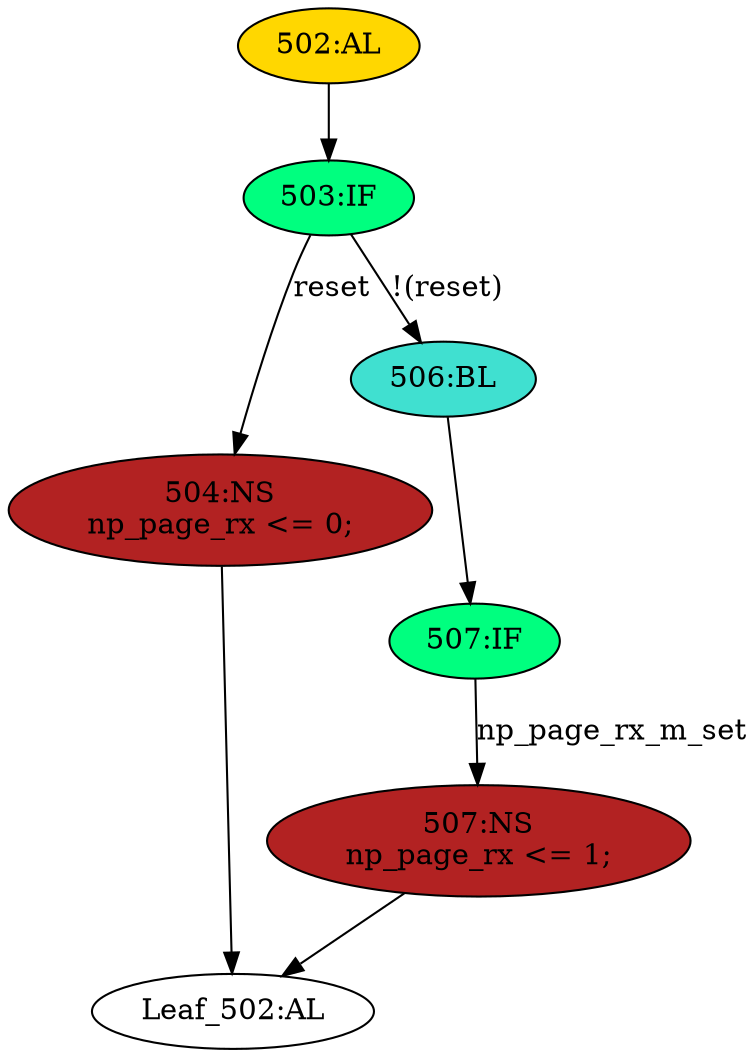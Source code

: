 strict digraph "" {
	node [label="\N"];
	"Leaf_502:AL"	 [def_var="['np_page_rx']",
		label="Leaf_502:AL"];
	"504:NS"	 [ast="<pyverilog.vparser.ast.NonblockingSubstitution object at 0x7f1980a56ed0>",
		fillcolor=firebrick,
		label="504:NS
np_page_rx <= 0;",
		statements="[<pyverilog.vparser.ast.NonblockingSubstitution object at 0x7f1980a56ed0>]",
		style=filled,
		typ=NonblockingSubstitution];
	"504:NS" -> "Leaf_502:AL"	 [cond="[]",
		lineno=None];
	"506:BL"	 [ast="<pyverilog.vparser.ast.Block object at 0x7f1980a5d050>",
		fillcolor=turquoise,
		label="506:BL",
		statements="[]",
		style=filled,
		typ=Block];
	"507:IF"	 [ast="<pyverilog.vparser.ast.IfStatement object at 0x7f1980a5d090>",
		fillcolor=springgreen,
		label="507:IF",
		statements="[]",
		style=filled,
		typ=IfStatement];
	"506:BL" -> "507:IF"	 [cond="[]",
		lineno=None];
	"507:NS"	 [ast="<pyverilog.vparser.ast.NonblockingSubstitution object at 0x7f1980a5d0d0>",
		fillcolor=firebrick,
		label="507:NS
np_page_rx <= 1;",
		statements="[<pyverilog.vparser.ast.NonblockingSubstitution object at 0x7f1980a5d0d0>]",
		style=filled,
		typ=NonblockingSubstitution];
	"507:NS" -> "Leaf_502:AL"	 [cond="[]",
		lineno=None];
	"502:AL"	 [ast="<pyverilog.vparser.ast.Always object at 0x7f1980a5d290>",
		clk_sens=True,
		fillcolor=gold,
		label="502:AL",
		sens="['ck', 'reset']",
		statements="[]",
		style=filled,
		typ=Always,
		use_var="['np_page_rx_m_set', 'reset']"];
	"503:IF"	 [ast="<pyverilog.vparser.ast.IfStatement object at 0x7f1980a5d410>",
		fillcolor=springgreen,
		label="503:IF",
		statements="[]",
		style=filled,
		typ=IfStatement];
	"502:AL" -> "503:IF"	 [cond="[]",
		lineno=None];
	"503:IF" -> "504:NS"	 [cond="['reset']",
		label=reset,
		lineno=503];
	"503:IF" -> "506:BL"	 [cond="['reset']",
		label="!(reset)",
		lineno=503];
	"507:IF" -> "507:NS"	 [cond="['np_page_rx_m_set']",
		label=np_page_rx_m_set,
		lineno=507];
}

